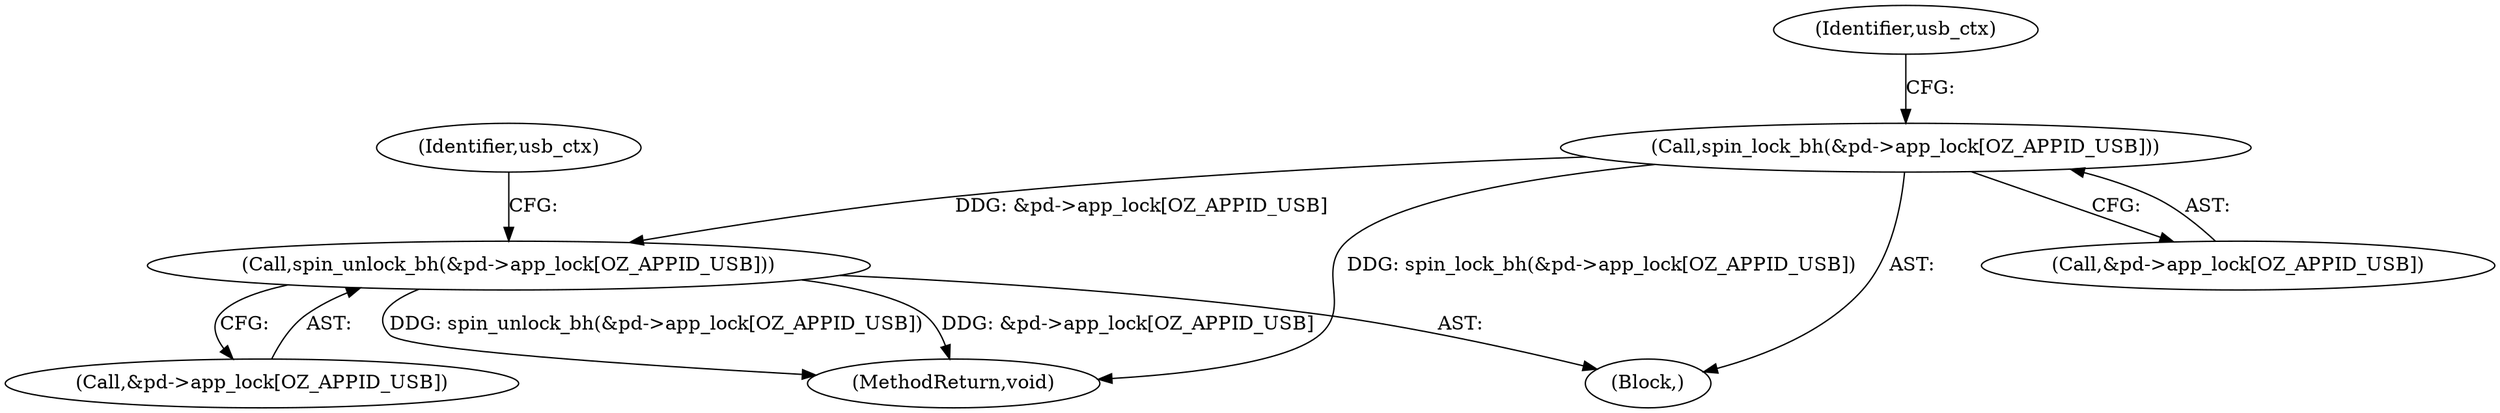 digraph "0_linux_d114b9fe78c8d6fc6e70808c2092aa307c36dc8e@pointer" {
"1000116" [label="(Call,spin_lock_bh(&pd->app_lock[OZ_APPID_USB]))"];
"1000136" [label="(Call,spin_unlock_bh(&pd->app_lock[OZ_APPID_USB]))"];
"1000136" [label="(Call,spin_unlock_bh(&pd->app_lock[OZ_APPID_USB]))"];
"1000117" [label="(Call,&pd->app_lock[OZ_APPID_USB])"];
"1000137" [label="(Call,&pd->app_lock[OZ_APPID_USB])"];
"1000335" [label="(MethodReturn,void)"];
"1000106" [label="(Block,)"];
"1000116" [label="(Call,spin_lock_bh(&pd->app_lock[OZ_APPID_USB]))"];
"1000124" [label="(Identifier,usb_ctx)"];
"1000145" [label="(Identifier,usb_ctx)"];
"1000116" -> "1000106"  [label="AST: "];
"1000116" -> "1000117"  [label="CFG: "];
"1000117" -> "1000116"  [label="AST: "];
"1000124" -> "1000116"  [label="CFG: "];
"1000116" -> "1000335"  [label="DDG: spin_lock_bh(&pd->app_lock[OZ_APPID_USB])"];
"1000116" -> "1000136"  [label="DDG: &pd->app_lock[OZ_APPID_USB]"];
"1000136" -> "1000106"  [label="AST: "];
"1000136" -> "1000137"  [label="CFG: "];
"1000137" -> "1000136"  [label="AST: "];
"1000145" -> "1000136"  [label="CFG: "];
"1000136" -> "1000335"  [label="DDG: spin_unlock_bh(&pd->app_lock[OZ_APPID_USB])"];
"1000136" -> "1000335"  [label="DDG: &pd->app_lock[OZ_APPID_USB]"];
}
